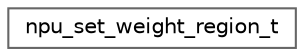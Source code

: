 digraph "Graphical Class Hierarchy"
{
 // LATEX_PDF_SIZE
  bgcolor="transparent";
  edge [fontname=Helvetica,fontsize=10,labelfontname=Helvetica,labelfontsize=10];
  node [fontname=Helvetica,fontsize=10,shape=box,height=0.2,width=0.4];
  rankdir="LR";
  Node0 [id="Node000000",label="npu_set_weight_region_t",height=0.2,width=0.4,color="grey40", fillcolor="white", style="filled",URL="$structnpu__set__weight__region__t.html",tooltip=" "];
}
